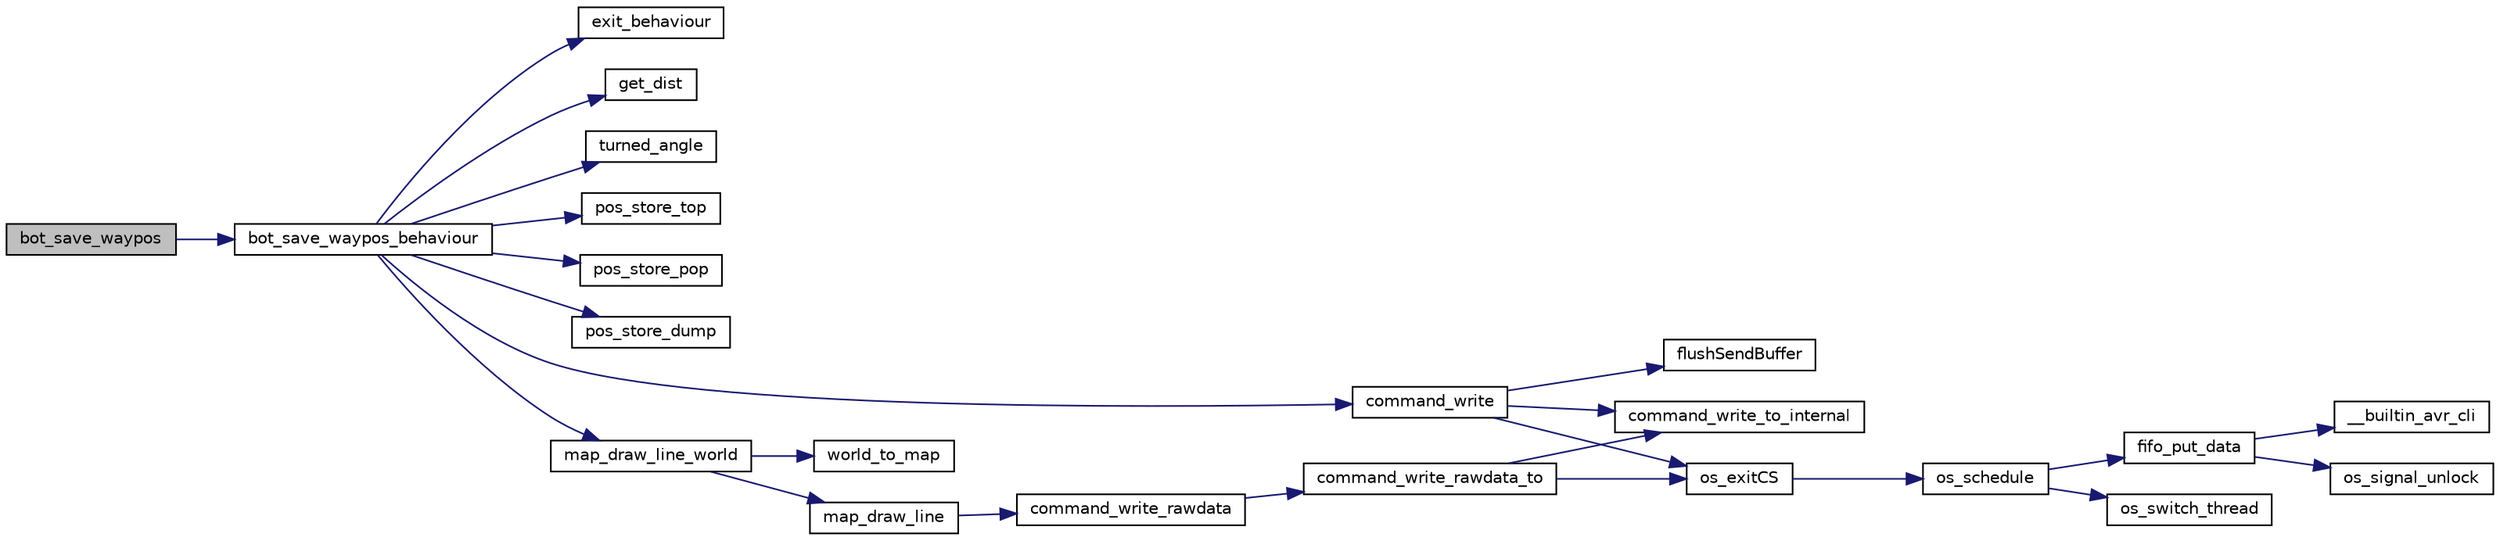 digraph G
{
  edge [fontname="Helvetica",fontsize="10",labelfontname="Helvetica",labelfontsize="10"];
  node [fontname="Helvetica",fontsize="10",shape=record];
  rankdir="LR";
  Node1 [label="bot_save_waypos",height=0.2,width=0.4,color="black", fillcolor="grey75", style="filled" fontcolor="black"];
  Node1 -> Node2 [color="midnightblue",fontsize="10",style="solid",fontname="Helvetica"];
  Node2 [label="bot_save_waypos_behaviour",height=0.2,width=0.4,color="black", fillcolor="white", style="filled",URL="$behaviour__drive__stack_8c.html#a7d6d596506f029155fc86e68fb11bed9"];
  Node2 -> Node3 [color="midnightblue",fontsize="10",style="solid",fontname="Helvetica"];
  Node3 [label="exit_behaviour",height=0.2,width=0.4,color="black", fillcolor="white", style="filled",URL="$bot-logic_8c.html#ae957e610d7a3b2034084f87277a319de",tooltip="Kehrt zum aufrufenden Verhalten zurueck und setzt den Status auf Erfolg oder Misserfolg."];
  Node2 -> Node4 [color="midnightblue",fontsize="10",style="solid",fontname="Helvetica"];
  Node4 [label="get_dist",height=0.2,width=0.4,color="black", fillcolor="white", style="filled",URL="$math__utils_8c.html#a21ef181ca9f0913051fc5e75fb8ae2b7",tooltip="Ermittlung des Quadrat-Abstands zwischen zwei Punkten."];
  Node2 -> Node5 [color="midnightblue",fontsize="10",style="solid",fontname="Helvetica"];
  Node5 [label="turned_angle",height=0.2,width=0.4,color="black", fillcolor="white", style="filled",URL="$math__utils_8c.html#a9c14e14c49d54828861673702c30eeed",tooltip="Berechnet die Differenz eines Winkels zur aktuellen Botausrichtung."];
  Node2 -> Node6 [color="midnightblue",fontsize="10",style="solid",fontname="Helvetica"];
  Node6 [label="pos_store_top",height=0.2,width=0.4,color="black", fillcolor="white", style="filled",URL="$pos__store_8c.html#a5b3b46e55200fee1bfa208eae4a69f69"];
  Node2 -> Node7 [color="midnightblue",fontsize="10",style="solid",fontname="Helvetica"];
  Node7 [label="pos_store_pop",height=0.2,width=0.4,color="black", fillcolor="white", style="filled",URL="$pos__store_8c.html#af507859ead3d3e4775cf01c6d2b800fc"];
  Node2 -> Node8 [color="midnightblue",fontsize="10",style="solid",fontname="Helvetica"];
  Node8 [label="pos_store_dump",height=0.2,width=0.4,color="black", fillcolor="white", style="filled",URL="$pos__store_8c.html#a20ee87405517aba06c9fca997b106131"];
  Node2 -> Node9 [color="midnightblue",fontsize="10",style="solid",fontname="Helvetica"];
  Node9 [label="command_write",height=0.2,width=0.4,color="black", fillcolor="white", style="filled",URL="$command_8c.html#a419b75ed34551408822d9caee3cd5206"];
  Node9 -> Node10 [color="midnightblue",fontsize="10",style="solid",fontname="Helvetica"];
  Node10 [label="command_write_to_internal",height=0.2,width=0.4,color="black", fillcolor="white", style="filled",URL="$command_8c.html#a428cf92e37fc9bbc0ffc48912c3022ac"];
  Node9 -> Node11 [color="midnightblue",fontsize="10",style="solid",fontname="Helvetica"];
  Node11 [label="flushSendBuffer",height=0.2,width=0.4,color="black", fillcolor="white", style="filled",URL="$tcp_8h.html#aae71e1682727310afab282923a80c968"];
  Node9 -> Node12 [color="midnightblue",fontsize="10",style="solid",fontname="Helvetica"];
  Node12 [label="os_exitCS",height=0.2,width=0.4,color="black", fillcolor="white", style="filled",URL="$os__thread_8h.html#a146cd9b383b02d8e5424e2de5bfdf7e1"];
  Node12 -> Node13 [color="midnightblue",fontsize="10",style="solid",fontname="Helvetica"];
  Node13 [label="os_schedule",height=0.2,width=0.4,color="black", fillcolor="white", style="filled",URL="$os__scheduler_8h.html#aaf0ea29568109bcdfb1d527f223accad"];
  Node13 -> Node14 [color="midnightblue",fontsize="10",style="solid",fontname="Helvetica"];
  Node14 [label="fifo_put_data",height=0.2,width=0.4,color="black", fillcolor="white", style="filled",URL="$fifo_8c.html#a7b3f9ad457273c9717bff49113c84250"];
  Node14 -> Node15 [color="midnightblue",fontsize="10",style="solid",fontname="Helvetica"];
  Node15 [label="__builtin_avr_cli",height=0.2,width=0.4,color="black", fillcolor="white", style="filled",URL="$builtins_8h.html#a41590bd57be6a89c1b9bcafe523207f2",tooltip="Disables all interrupts by clearing the global interrupt mask."];
  Node14 -> Node16 [color="midnightblue",fontsize="10",style="solid",fontname="Helvetica"];
  Node16 [label="os_signal_unlock",height=0.2,width=0.4,color="black", fillcolor="white", style="filled",URL="$os__thread__pc_8c.html#aa0b166109be9754de9b8b863b8d197c7"];
  Node13 -> Node17 [color="midnightblue",fontsize="10",style="solid",fontname="Helvetica"];
  Node17 [label="os_switch_thread",height=0.2,width=0.4,color="black", fillcolor="white", style="filled",URL="$os__thread_8h.html#afa82438e9832609bc5ffbddad166e1b7"];
  Node2 -> Node18 [color="midnightblue",fontsize="10",style="solid",fontname="Helvetica"];
  Node18 [label="map_draw_line_world",height=0.2,width=0.4,color="black", fillcolor="white", style="filled",URL="$map_8c.html#a273efe11a8336c9363ce325fb161e4df"];
  Node18 -> Node19 [color="midnightblue",fontsize="10",style="solid",fontname="Helvetica"];
  Node19 [label="world_to_map",height=0.2,width=0.4,color="black", fillcolor="white", style="filled",URL="$map_8c.html#a302393a08814c05999d4be4c75467bc3"];
  Node18 -> Node20 [color="midnightblue",fontsize="10",style="solid",fontname="Helvetica"];
  Node20 [label="map_draw_line",height=0.2,width=0.4,color="black", fillcolor="white", style="filled",URL="$map_8c.html#ac2cc78e9d8a4f1aacb8e60a1a9d32440"];
  Node20 -> Node21 [color="midnightblue",fontsize="10",style="solid",fontname="Helvetica"];
  Node21 [label="command_write_rawdata",height=0.2,width=0.4,color="black", fillcolor="white", style="filled",URL="$command_8c.html#a1497433f9f7384b363203b7bfd3bfe28"];
  Node21 -> Node22 [color="midnightblue",fontsize="10",style="solid",fontname="Helvetica"];
  Node22 [label="command_write_rawdata_to",height=0.2,width=0.4,color="black", fillcolor="white", style="filled",URL="$command_8c.html#ad1ce17d9fe0aaf21a33d52de4e10af0f"];
  Node22 -> Node10 [color="midnightblue",fontsize="10",style="solid",fontname="Helvetica"];
  Node22 -> Node12 [color="midnightblue",fontsize="10",style="solid",fontname="Helvetica"];
}
